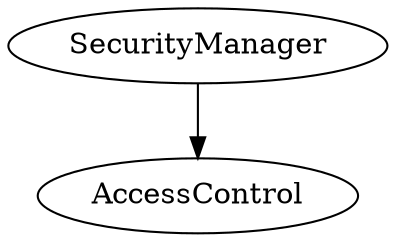 digraph G {
  graph [ ratio = "auto", page = "40" ];
  "SecurityManager";
  "AccessControl";
  "SecurityManager" -> "AccessControl";
}

